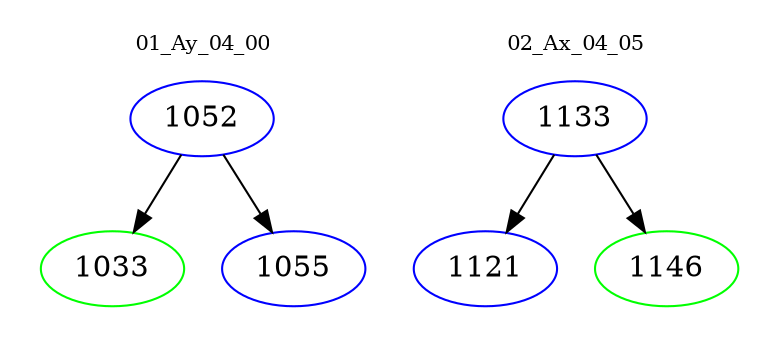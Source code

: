 digraph{
subgraph cluster_0 {
color = white
label = "01_Ay_04_00";
fontsize=10;
T0_1052 [label="1052", color="blue"]
T0_1052 -> T0_1033 [color="black"]
T0_1033 [label="1033", color="green"]
T0_1052 -> T0_1055 [color="black"]
T0_1055 [label="1055", color="blue"]
}
subgraph cluster_1 {
color = white
label = "02_Ax_04_05";
fontsize=10;
T1_1133 [label="1133", color="blue"]
T1_1133 -> T1_1121 [color="black"]
T1_1121 [label="1121", color="blue"]
T1_1133 -> T1_1146 [color="black"]
T1_1146 [label="1146", color="green"]
}
}
